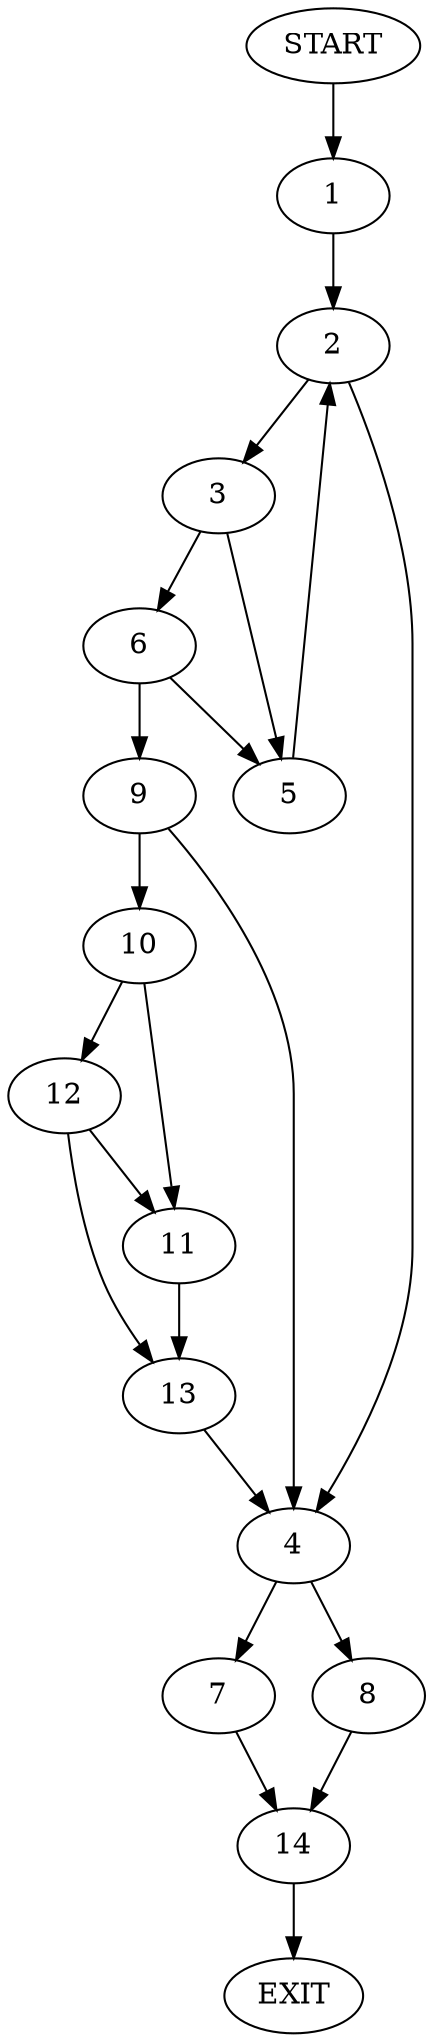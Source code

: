 digraph {
0 [label="START"]
15 [label="EXIT"]
0 -> 1
1 -> 2
2 -> 3
2 -> 4
3 -> 5
3 -> 6
4 -> 7
4 -> 8
6 -> 5
6 -> 9
5 -> 2
9 -> 10
9 -> 4
10 -> 11
10 -> 12
12 -> 11
12 -> 13
11 -> 13
13 -> 4
8 -> 14
7 -> 14
14 -> 15
}
